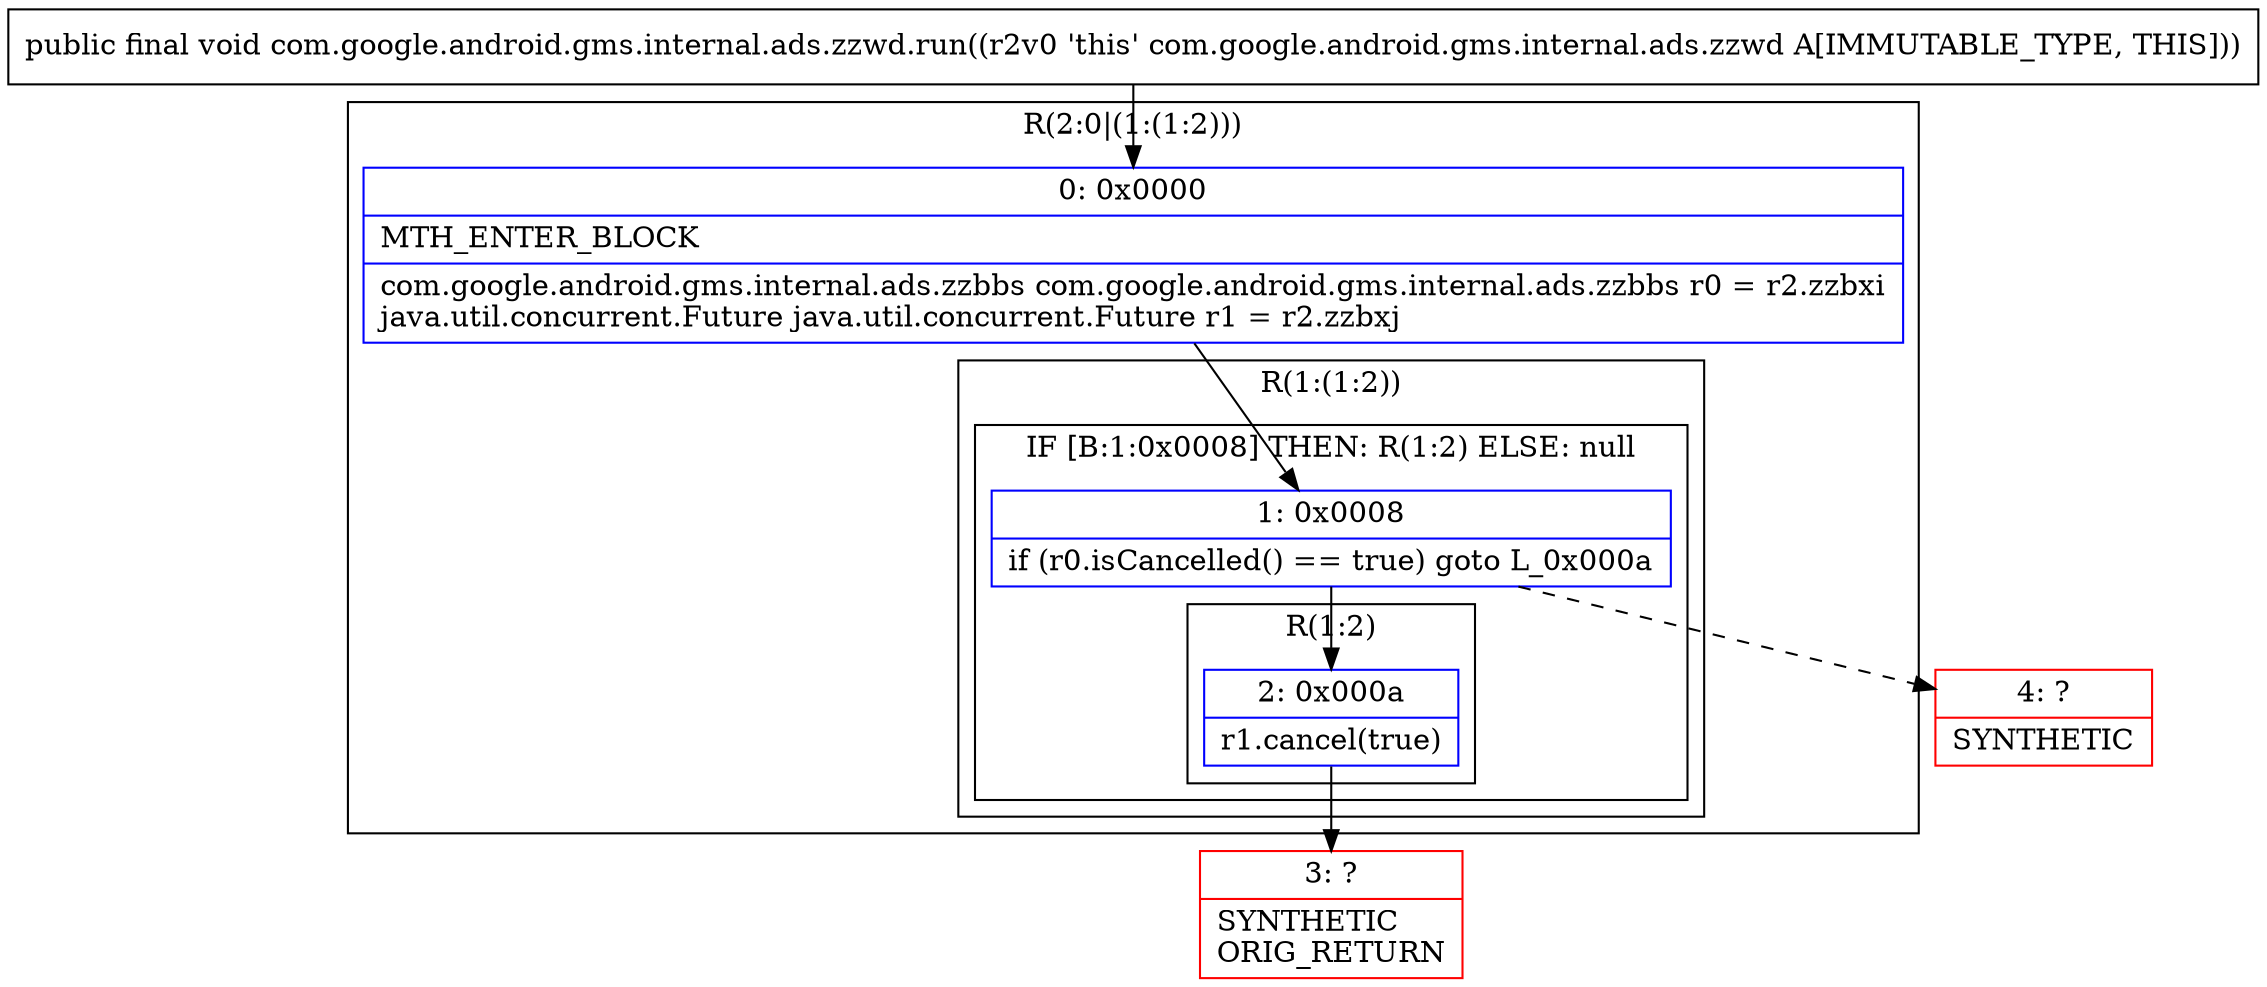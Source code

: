 digraph "CFG forcom.google.android.gms.internal.ads.zzwd.run()V" {
subgraph cluster_Region_1559933479 {
label = "R(2:0|(1:(1:2)))";
node [shape=record,color=blue];
Node_0 [shape=record,label="{0\:\ 0x0000|MTH_ENTER_BLOCK\l|com.google.android.gms.internal.ads.zzbbs com.google.android.gms.internal.ads.zzbbs r0 = r2.zzbxi\ljava.util.concurrent.Future java.util.concurrent.Future r1 = r2.zzbxj\l}"];
subgraph cluster_Region_1162521629 {
label = "R(1:(1:2))";
node [shape=record,color=blue];
subgraph cluster_IfRegion_1185917958 {
label = "IF [B:1:0x0008] THEN: R(1:2) ELSE: null";
node [shape=record,color=blue];
Node_1 [shape=record,label="{1\:\ 0x0008|if (r0.isCancelled() == true) goto L_0x000a\l}"];
subgraph cluster_Region_2047946448 {
label = "R(1:2)";
node [shape=record,color=blue];
Node_2 [shape=record,label="{2\:\ 0x000a|r1.cancel(true)\l}"];
}
}
}
}
Node_3 [shape=record,color=red,label="{3\:\ ?|SYNTHETIC\lORIG_RETURN\l}"];
Node_4 [shape=record,color=red,label="{4\:\ ?|SYNTHETIC\l}"];
MethodNode[shape=record,label="{public final void com.google.android.gms.internal.ads.zzwd.run((r2v0 'this' com.google.android.gms.internal.ads.zzwd A[IMMUTABLE_TYPE, THIS])) }"];
MethodNode -> Node_0;
Node_0 -> Node_1;
Node_1 -> Node_2;
Node_1 -> Node_4[style=dashed];
Node_2 -> Node_3;
}


